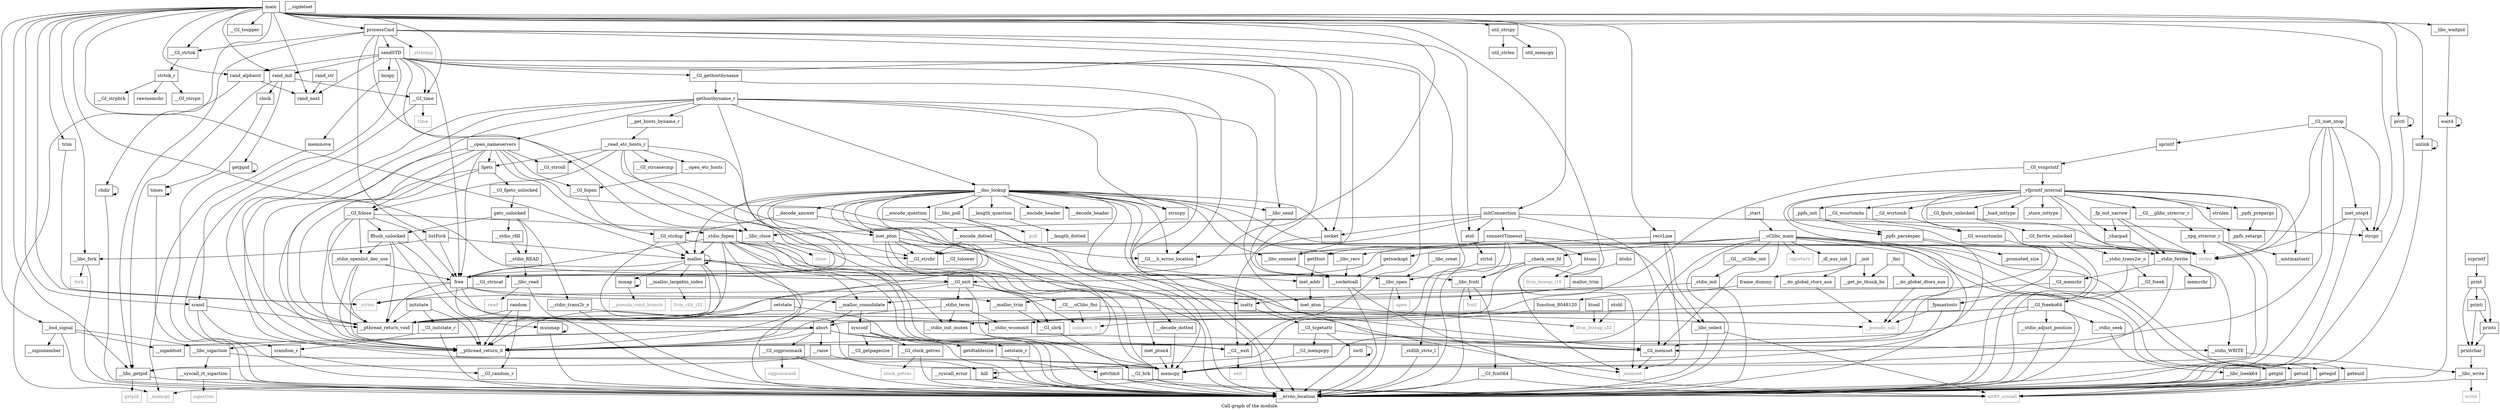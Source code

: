 digraph "Call graph of the module." {
  label="Call graph of the module.";
  node [shape=record];

  Node___GI_memset [label="{__GI_memset}"];
  Node___libc_getpid [label="{__libc_getpid}"];
  Node_setstate [label="{setstate}"];
  Node_getppid [label="{getppid}"];
  Node___GI_strchr [label="{__GI_strchr}"];
  Node_getsockopt [label="{getsockopt}"];
  Node_htonl [label="{htonl}"];
  Node_initstate [label="{initstate}"];
  Node___sigaddset [label="{__sigaddset}"];
  Node___libc_fork [label="{__libc_fork}"];
  Node___libc_close [label="{__libc_close}"];
  Node_ntohs [label="{ntohs}"];
  Node_kill [label="{kill}"];
  Node___GI_random_r [label="{__GI_random_r}"];
  Node_strcpy [label="{strcpy}"];
  Node___libc_recv [label="{__libc_recv}"];
  Node_ntohl [label="{ntohl}"];
  Node_abort [label="{abort}"];
  Node_prctl [label="{prctl}"];
  Node_srand [label="{srand}"];
  Node___sigdelset [label="{__sigdelset}"];
  Node_inet_addr [label="{inet_addr}"];
  Node___libc_send [label="{__libc_send}"];
  Node___libc_select [label="{__libc_select}"];
  Node___GI_time [label="{__GI_time}"];
  Node_unlink [label="{unlink}"];
  Node_bcopy [label="{bcopy}"];
  Node_socket [label="{socket}"];
  Node___malloc_largebin_index [label="{__malloc_largebin_index}"];
  Node___GI_gethostbyname [label="{__GI_gethostbyname}"];
  Node___libc_waitpid [label="{__libc_waitpid}"];
  Node___libc_write [label="{__libc_write}"];
  Node___bsd_signal [label="{__bsd_signal}"];
  Node___GI_strtok [label="{__GI_strtok}"];
  Node_malloc [label="{malloc}"];
  Node_setstate_r [label="{setstate_r}"];
  Node_srandom_r [label="{srandom_r}"];
  Node___malloc_trim [label="{__malloc_trim}"];
  Node___sigismember [label="{__sigismember}"];
  Node___GI_toupper [label="{__GI_toupper}"];
  Node_htons [label="{htons}"];
  Node___errno_location [label="{__errno_location}"];
  Node_random [label="{random}"];
  Node_clock [label="{clock}"];
  Node_gethostbyname_r [label="{gethostbyname_r}"];
  Node___malloc_consolidate [label="{__malloc_consolidate}"];
  Node_free [label="{free}"];
  Node___libc_connect [label="{__libc_connect}"];
  Node___raise [label="{__raise}"];
  Node__dl_aux_init [label="{_dl_aux_init}"];
  Node___GI_brk [label="{__GI_brk}"];
  Node___syscall_error [label="{__syscall_error}"];
  Node___libc_poll [label="{__libc_poll}"];
  Node___GI_fclose [label="{__GI_fclose}"];
  Node__stdio_fopen [label="{_stdio_fopen}"];
  Node__stdio_init [label="{_stdio_init}"];
  Node___stdio_init_mutex [label="{__stdio_init_mutex}"];
  Node__stdio_term [label="{_stdio_term}"];
  Node___stdio_wcommit [label="{__stdio_wcommit}"];
  Node_fgets [label="{fgets}"];
  Node__stdio_openlist_dec_use [label="{_stdio_openlist_dec_use}"];
  Node_fflush_unlocked [label="{fflush_unlocked}"];
  Node___GI_fgets_unlocked [label="{__GI_fgets_unlocked}"];
  Node___GI_strcoll [label="{__GI_strcoll}"];
  Node_strlen [color="gray50", fontcolor="gray50", label="{strlen}"];
  Node___GI_strncat [label="{__GI_strncat}"];
  Node_rawmemchr [label="{rawmemchr}"];
  Node___GI_strspn [label="{__GI_strspn}"];
  Node___GI_strdup [label="{__GI_strdup}"];
  Node_isatty [label="{isatty}"];
  Node___GI_tcgetattr [label="{__GI_tcgetattr}"];
  Node_inet_pton4 [label="{inet_pton4}"];
  Node_inet_pton [label="{inet_pton}"];
  Node_inet_ntop4 [label="{inet_ntop4}"];
  Node___GI_inet_ntop [label="{__GI_inet_ntop}"];
  Node___encode_header [label="{__encode_header}"];
  Node___decode_header [label="{__decode_header}"];
  Node___encode_question [label="{__encode_question}"];
  Node___length_question [label="{__length_question}"];
  Node___decode_answer [label="{__decode_answer}"];
  Node___open_etc_hosts [label="{__open_etc_hosts}"];
  Node___read_etc_hosts_r [label="{__read_etc_hosts_r}"];
  Node_ioctl [label="{ioctl}"];
  Node___GI_tolower [label="{__GI_tolower}"];
  Node_sprintf [label="{sprintf}"];
  Node___GI_vsnprintf [label="{__GI_vsnprintf}"];
  Node___stdio_WRITE [label="{__stdio_WRITE}"];
  Node__charpad [label="{_charpad}"];
  Node__fp_out_narrow [label="{_fp_out_narrow}"];
  Node__vfprintf_internal [label="{_vfprintf_internal}"];
  Node__ppfs_init [label="{_ppfs_init}"];
  Node__ppfs_prepargs [label="{_ppfs_prepargs}"];
  Node__ppfs_setargs [label="{_ppfs_setargs}"];
  Node__promoted_size [label="{_promoted_size}"];
  Node___GI_fopen [label="{__GI_fopen}"];
  Node___GI_initstate_r [label="{__GI_initstate_r}"];
  Node_atol [label="{atol}"];
  Node_strtol [label="{strtol}"];
  Node__stdlib_strto_l [label="{_stdlib_strto_l}"];
  Node___GI_exit [label="{__GI_exit}"];
  Node_sysconf [label="{sysconf}"];
  Node___GI___uClibc_fini [label="{__GI___uClibc_fini}"];
  Node___pthread_return_0 [label="{__pthread_return_0}"];
  Node___pthread_return_void [label="{__pthread_return_void}"];
  Node___check_one_fd [label="{__check_one_fd}"];
  Node___GI___uClibc_init [label="{__GI___uClibc_init}"];
  Node___uClibc_main [label="{__uClibc_main}"];
  Node___libc_sigaction [label="{__libc_sigaction}"];
  Node_mmap [label="{mmap}"];
  Node___socketcall [label="{__socketcall}"];
  Node___syscall_rt_sigaction [label="{__syscall_rt_sigaction}"];
  Node___GI_clock_getres [label="{__GI_clock_getres}"];
  Node_getdtablesize [label="{getdtablesize}"];
  Node_getegid [label="{getegid}"];
  Node_geteuid [label="{geteuid}"];
  Node_getgid [label="{getgid}"];
  Node___GI_getpagesize [label="{__GI_getpagesize}"];
  Node_getrlimit [label="{getrlimit}"];
  Node_getuid [label="{getuid}"];
  Node_munmap [label="{munmap}"];
  Node___libc_open [label="{__libc_open}"];
  Node___libc_creat [label="{__libc_creat}"];
  Node___GI_sbrk [label="{__GI_sbrk}"];
  Node___GI_sigprocmask [label="{__GI_sigprocmask}"];
  Node_times [label="{times}"];
  Node_wait4 [label="{wait4}"];
  Node___GI___h_errno_location [label="{__GI___h_errno_location}"];
  Node_memcpy [label="{memcpy}"];
  Node_memmove [label="{memmove}"];
  Node_strncpy [label="{strncpy}"];
  Node_strtok_r [label="{strtok_r}"];
  Node___GI_strpbrk [label="{__GI_strpbrk}"];
  Node_inet_aton [label="{inet_aton}"];
  Node___dns_lookup [label="{__dns_lookup}"];
  Node___open_nameservers [label="{__open_nameservers}"];
  Node___get_hosts_byname_r [label="{__get_hosts_byname_r}"];
  Node_sigaction [color="gray50", fontcolor="gray50", label="{sigaction}"];
  Node_clock_getres [color="gray50", fontcolor="gray50", label="{clock_getres}"];
  Node_open [color="gray50", fontcolor="gray50", label="{open}"];
  Node_sigprocmask [color="gray50", fontcolor="gray50", label="{sigprocmask}"];
  Node_poll [color="gray50", fontcolor="gray50", label="{poll}"];
  Node_read [color="gray50", fontcolor="gray50", label="{read}"];
  Node__ppfs_parsespec [label="{_ppfs_parsespec}"];
  Node_getc_unlocked [label="{getc_unlocked}"];
  Node___GI_fputs_unlocked [label="{__GI_fputs_unlocked}"];
  Node___GI_fwrite_unlocked [label="{__GI_fwrite_unlocked}"];
  Node_strnlen [label="{strnlen}"];
  Node___GI_mempcpy [label="{__GI_mempcpy}"];
  Node___GI___glibc_strerror_r [label="{__GI___glibc_strerror_r}"];
  Node___xpg_strerror_r [label="{__xpg_strerror_r}"];
  Node___GI_strcasecmp [label="{__GI_strcasecmp}"];
  Node___encode_dotted [label="{__encode_dotted}"];
  Node___decode_dotted [label="{__decode_dotted}"];
  Node___length_dotted [label="{__length_dotted}"];
  Node___GI_wcrtomb [label="{__GI_wcrtomb}"];
  Node___GI_wcsrtombs [label="{__GI_wcsrtombs}"];
  Node___GI_wcsnrtombs [label="{__GI_wcsnrtombs}"];
  Node___stdio_READ [label="{__stdio_READ}"];
  Node___stdio_fwrite [label="{__stdio_fwrite}"];
  Node___stdio_rfill [label="{__stdio_rfill}"];
  Node___stdio_trans2r_o [label="{__stdio_trans2r_o}"];
  Node___stdio_trans2w_o [label="{__stdio_trans2w_o}"];
  Node__load_inttype [label="{_load_inttype}"];
  Node__store_inttype [label="{_store_inttype}"];
  Node__uintmaxtostr [label="{_uintmaxtostr}"];
  Node__fpmaxtostr [label="{_fpmaxtostr}"];
  Node___GI_memchr [label="{__GI_memchr}"];
  Node_memrchr [label="{memrchr}"];
  Node___libc_read [label="{__libc_read}"];
  Node___GI_fseek [label="{__GI_fseek}"];
  Node___GI_fseeko64 [label="{__GI_fseeko64}"];
  Node___stdio_adjust_position [label="{__stdio_adjust_position}"];
  Node___stdio_seek [label="{__stdio_seek}"];
  Node___libc_lseek64 [label="{__libc_lseek64}"];
  Node___do_global_ctors_aux [label="{__do_global_ctors_aux}"];
  Node__fini [label="{_fini}"];
  Node_llvm_bswap_i32 [color="gray50", fontcolor="gray50", label="{llvm_bswap_i32}"];
  Node_llvm_ctlz_i32 [color="gray50", fontcolor="gray50", label="{llvm_ctlz_i32}"];
  Node__memcpy [color="gray50", fontcolor="gray50", label="{_memcpy}"];
  Node__strlen [color="gray50", fontcolor="gray50", label="{_strlen}"];
  Node__memset [color="gray50", fontcolor="gray50", label="{_memset}"];
  Node__strncmp [color="gray50", fontcolor="gray50", label="{_strncmp}"];
  Node_llvm_bswap_i16 [color="gray50", fontcolor="gray50", label="{llvm_bswap_i16}"];
  Node_unknown_0 [color="gray50", fontcolor="gray50", label="{unknown_0}"];
  Node_fcntl [color="gray50", fontcolor="gray50", label="{fcntl}"];
  Node_int80_syscall [color="gray50", fontcolor="gray50", label="{int80_syscall}"];
  Node_exit [color="gray50", fontcolor="gray50", label="{exit}"];
  Node_close [color="gray50", fontcolor="gray50", label="{close}"];
  Node_fork [color="gray50", fontcolor="gray50", label="{fork}"];
  Node_getpid [color="gray50", fontcolor="gray50", label="{getpid}"];
  Node_time [color="gray50", fontcolor="gray50", label="{time}"];
  Node_write [color="gray50", fontcolor="gray50", label="{write}"];
  Node_sigreturn [color="gray50", fontcolor="gray50", label="{sigreturn}"];
  Node___pseudo_call [color="gray50", fontcolor="gray50", label="{__pseudo_call}"];
  Node___pseudo_cond_branch [color="gray50", fontcolor="gray50", label="{__pseudo_cond_branch}"];
  Node__init [label="{_init}"];
  Node___get_pc_thunk_bx [label="{__get_pc_thunk_bx}"];
  Node___do_global_dtors_aux [label="{__do_global_dtors_aux}"];
  Node_frame_dummy [label="{frame_dummy}"];
  Node_function_8048120 [label="{function_8048120}"];
  Node__start [label="{_start}"];
  Node_rand_init [label="{rand_init}"];
  Node_rand_next [label="{rand_next}"];
  Node_rand_str [label="{rand_str}"];
  Node_rand_alphastr [label="{rand_alphastr}"];
  Node_util_strlen [label="{util_strlen}"];
  Node_util_memcpy [label="{util_memcpy}"];
  Node_util_strcpy [label="{util_strcpy}"];
  Node_printchar [label="{printchar}"];
  Node_prints [label="{prints}"];
  Node_malloc_trim [label="{malloc_trim}"];
  Node_printi [label="{printi}"];
  Node_print [label="{print}"];
  Node_szprintf [label="{szprintf}"];
  Node_trim [label="{trim}"];
  Node_getHost [label="{getHost}"];
  Node_recvLine [label="{recvLine}"];
  Node_connectTimeout [label="{connectTimeout}"];
  Node_listFork [label="{listFork}"];
  Node_sendSTD [label="{sendSTD}"];
  Node_processCmd [label="{processCmd}"];
  Node_initConnection [label="{initConnection}"];
  Node_main [label="{main}"];
  Node___libc_fcntl [label="{__libc_fcntl}"];
  Node___GI_fcntl64 [label="{__GI_fcntl64}"];
  Node___GI__exit [label="{__GI__exit}"];
  Node_chdir [label="{chdir}"];
  Node___GI_memset -> Node__memset;
  Node___libc_getpid -> Node___errno_location;
  Node___libc_getpid -> Node_getpid;
  Node_setstate -> Node_setstate_r;
  Node_setstate -> Node___pthread_return_0;
  Node_setstate -> Node___pthread_return_void;
  Node_getppid -> Node_getppid;
  Node_getppid -> Node___errno_location;
  Node_getsockopt -> Node___socketcall;
  Node_htonl -> Node_llvm_bswap_i32;
  Node_initstate -> Node___GI_initstate_r;
  Node_initstate -> Node___pthread_return_0;
  Node_initstate -> Node___pthread_return_void;
  Node___libc_fork -> Node___errno_location;
  Node___libc_fork -> Node_fork;
  Node___libc_close -> Node___errno_location;
  Node___libc_close -> Node_close;
  Node_ntohs -> Node_llvm_bswap_i16;
  Node_kill -> Node_kill;
  Node_kill -> Node___errno_location;
  Node___libc_recv -> Node___socketcall;
  Node_ntohl -> Node_llvm_bswap_i32;
  Node_abort -> Node___GI_memset;
  Node_abort -> Node___sigaddset;
  Node_abort -> Node___raise;
  Node_abort -> Node___pthread_return_0;
  Node_abort -> Node___libc_sigaction;
  Node_abort -> Node___GI_sigprocmask;
  Node_abort -> Node___GI__exit;
  Node_prctl -> Node_prctl;
  Node_prctl -> Node___errno_location;
  Node_srand -> Node_srandom_r;
  Node_srand -> Node___pthread_return_0;
  Node_srand -> Node___pthread_return_void;
  Node_inet_addr -> Node_inet_aton;
  Node___libc_send -> Node___socketcall;
  Node___libc_select -> Node___errno_location;
  Node___libc_select -> Node_int80_syscall;
  Node___GI_time -> Node___errno_location;
  Node___GI_time -> Node_time;
  Node_unlink -> Node_unlink;
  Node_unlink -> Node___errno_location;
  Node_bcopy -> Node_memmove;
  Node_socket -> Node___socketcall;
  Node___malloc_largebin_index -> Node_llvm_ctlz_i32;
  Node___GI_gethostbyname -> Node_gethostbyname_r;
  Node___GI_gethostbyname -> Node___GI___h_errno_location;
  Node___libc_waitpid -> Node_wait4;
  Node___libc_write -> Node___errno_location;
  Node___libc_write -> Node_write;
  Node___bsd_signal -> Node___sigaddset;
  Node___bsd_signal -> Node___sigismember;
  Node___bsd_signal -> Node___errno_location;
  Node___bsd_signal -> Node___libc_sigaction;
  Node___GI_strtok -> Node_strtok_r;
  Node_malloc -> Node___malloc_largebin_index;
  Node_malloc -> Node_malloc;
  Node_malloc -> Node___errno_location;
  Node_malloc -> Node___malloc_consolidate;
  Node_malloc -> Node_free;
  Node_malloc -> Node___pthread_return_0;
  Node_malloc -> Node___pthread_return_void;
  Node_malloc -> Node_mmap;
  Node_malloc -> Node___GI_sbrk;
  Node_setstate_r -> Node___errno_location;
  Node_srandom_r -> Node___GI_random_r;
  Node___malloc_trim -> Node___GI_sbrk;
  Node_htons -> Node_llvm_bswap_i16;
  Node_random -> Node___GI_random_r;
  Node_random -> Node___pthread_return_0;
  Node_random -> Node___pthread_return_void;
  Node_clock -> Node_times;
  Node_gethostbyname_r -> Node___errno_location;
  Node_gethostbyname_r -> Node_free;
  Node_gethostbyname_r -> Node___pthread_return_0;
  Node_gethostbyname_r -> Node___pthread_return_void;
  Node_gethostbyname_r -> Node_memcpy;
  Node_gethostbyname_r -> Node_strncpy;
  Node_gethostbyname_r -> Node_inet_aton;
  Node_gethostbyname_r -> Node___dns_lookup;
  Node_gethostbyname_r -> Node___open_nameservers;
  Node_gethostbyname_r -> Node___get_hosts_byname_r;
  Node___malloc_consolidate -> Node_abort;
  Node___malloc_consolidate -> Node_sysconf;
  Node_free -> Node_abort;
  Node_free -> Node___malloc_trim;
  Node_free -> Node___malloc_consolidate;
  Node_free -> Node___pthread_return_0;
  Node_free -> Node___pthread_return_void;
  Node_free -> Node_munmap;
  Node___libc_connect -> Node___socketcall;
  Node___raise -> Node___libc_getpid;
  Node___raise -> Node_kill;
  Node___GI_brk -> Node___errno_location;
  Node___GI_brk -> Node_int80_syscall;
  Node___syscall_error -> Node___errno_location;
  Node___libc_poll -> Node___errno_location;
  Node___libc_poll -> Node_poll;
  Node___GI_fclose -> Node___libc_close;
  Node___GI_fclose -> Node_free;
  Node___GI_fclose -> Node__stdio_openlist_dec_use;
  Node___GI_fclose -> Node_fflush_unlocked;
  Node___GI_fclose -> Node___pthread_return_0;
  Node___GI_fclose -> Node___pthread_return_void;
  Node__stdio_fopen -> Node_malloc;
  Node__stdio_fopen -> Node___errno_location;
  Node__stdio_fopen -> Node_free;
  Node__stdio_fopen -> Node___stdio_init_mutex;
  Node__stdio_fopen -> Node_isatty;
  Node__stdio_fopen -> Node___pthread_return_0;
  Node__stdio_fopen -> Node___pthread_return_void;
  Node__stdio_fopen -> Node___libc_open;
  Node__stdio_fopen -> Node___libc_fcntl;
  Node__stdio_init -> Node___errno_location;
  Node__stdio_init -> Node_isatty;
  Node___stdio_init_mutex -> Node_memcpy;
  Node__stdio_term -> Node___stdio_init_mutex;
  Node__stdio_term -> Node___stdio_wcommit;
  Node__stdio_term -> Node___pthread_return_0;
  Node___stdio_wcommit -> Node___stdio_WRITE;
  Node_fgets -> Node___GI_fgets_unlocked;
  Node_fgets -> Node___pthread_return_0;
  Node_fgets -> Node___pthread_return_void;
  Node__stdio_openlist_dec_use -> Node_free;
  Node__stdio_openlist_dec_use -> Node___pthread_return_0;
  Node__stdio_openlist_dec_use -> Node___pthread_return_void;
  Node_fflush_unlocked -> Node___stdio_wcommit;
  Node_fflush_unlocked -> Node__stdio_openlist_dec_use;
  Node_fflush_unlocked -> Node___pthread_return_0;
  Node_fflush_unlocked -> Node___pthread_return_void;
  Node___GI_fgets_unlocked -> Node_getc_unlocked;
  Node___GI_strncat -> Node__strlen;
  Node___GI_strdup -> Node_malloc;
  Node___GI_strdup -> Node_strlen;
  Node___GI_strdup -> Node_memcpy;
  Node_isatty -> Node___GI_tcgetattr;
  Node___GI_tcgetattr -> Node___GI_memset;
  Node___GI_tcgetattr -> Node_ioctl;
  Node___GI_tcgetattr -> Node___GI_mempcpy;
  Node_inet_pton4 -> Node_memcpy;
  Node_inet_pton -> Node___GI_memset;
  Node_inet_pton -> Node___GI_strchr;
  Node_inet_pton -> Node___errno_location;
  Node_inet_pton -> Node_inet_pton4;
  Node_inet_pton -> Node___GI_tolower;
  Node_inet_pton -> Node_memcpy;
  Node_inet_ntop4 -> Node_strcpy;
  Node_inet_ntop4 -> Node___errno_location;
  Node_inet_ntop4 -> Node_strlen;
  Node___GI_inet_ntop -> Node___GI_memset;
  Node___GI_inet_ntop -> Node_strcpy;
  Node___GI_inet_ntop -> Node___errno_location;
  Node___GI_inet_ntop -> Node_strlen;
  Node___GI_inet_ntop -> Node_inet_ntop4;
  Node___GI_inet_ntop -> Node_sprintf;
  Node___encode_question -> Node___encode_dotted;
  Node___length_question -> Node___length_dotted;
  Node___decode_answer -> Node___GI_strdup;
  Node___decode_answer -> Node___decode_dotted;
  Node___open_etc_hosts -> Node___GI_fopen;
  Node___read_etc_hosts_r -> Node___GI_strchr;
  Node___read_etc_hosts_r -> Node___errno_location;
  Node___read_etc_hosts_r -> Node___GI_fclose;
  Node___read_etc_hosts_r -> Node_fgets;
  Node___read_etc_hosts_r -> Node___GI_strcoll;
  Node___read_etc_hosts_r -> Node_inet_pton;
  Node___read_etc_hosts_r -> Node___open_etc_hosts;
  Node___read_etc_hosts_r -> Node___GI_strcasecmp;
  Node_ioctl -> Node___errno_location;
  Node_ioctl -> Node_ioctl;
  Node_sprintf -> Node___GI_vsnprintf;
  Node___GI_vsnprintf -> Node___stdio_init_mutex;
  Node___GI_vsnprintf -> Node__vfprintf_internal;
  Node___stdio_WRITE -> Node___libc_write;
  Node__charpad -> Node___stdio_fwrite;
  Node__fp_out_narrow -> Node_strlen;
  Node__fp_out_narrow -> Node__charpad;
  Node__fp_out_narrow -> Node___stdio_fwrite;
  Node__vfprintf_internal -> Node___errno_location;
  Node__vfprintf_internal -> Node_strlen;
  Node__vfprintf_internal -> Node__charpad;
  Node__vfprintf_internal -> Node__ppfs_init;
  Node__vfprintf_internal -> Node__ppfs_prepargs;
  Node__vfprintf_internal -> Node__ppfs_setargs;
  Node__vfprintf_internal -> Node__ppfs_parsespec;
  Node__vfprintf_internal -> Node___GI_fputs_unlocked;
  Node__vfprintf_internal -> Node_strnlen;
  Node__vfprintf_internal -> Node___GI___glibc_strerror_r;
  Node__vfprintf_internal -> Node___GI_wcrtomb;
  Node__vfprintf_internal -> Node___GI_wcsrtombs;
  Node__vfprintf_internal -> Node___stdio_fwrite;
  Node__vfprintf_internal -> Node__load_inttype;
  Node__vfprintf_internal -> Node__store_inttype;
  Node__vfprintf_internal -> Node__uintmaxtostr;
  Node__vfprintf_internal -> Node__fpmaxtostr;
  Node__ppfs_init -> Node___GI_memset;
  Node__ppfs_init -> Node__ppfs_parsespec;
  Node__ppfs_prepargs -> Node__ppfs_setargs;
  Node___GI_fopen -> Node__stdio_fopen;
  Node___GI_initstate_r -> Node_srandom_r;
  Node___GI_initstate_r -> Node___errno_location;
  Node_atol -> Node_strtol;
  Node_strtol -> Node__stdlib_strto_l;
  Node__stdlib_strto_l -> Node___errno_location;
  Node___GI_exit -> Node__stdio_term;
  Node___GI_exit -> Node___GI___uClibc_fini;
  Node___GI_exit -> Node___pthread_return_0;
  Node___GI_exit -> Node___pthread_return_void;
  Node___GI_exit -> Node_unknown_0;
  Node___GI_exit -> Node___GI__exit;
  Node_sysconf -> Node___errno_location;
  Node_sysconf -> Node___GI_clock_getres;
  Node_sysconf -> Node_getdtablesize;
  Node_sysconf -> Node___GI_getpagesize;
  Node___GI___uClibc_fini -> Node_unknown_0;
  Node___GI___uClibc_fini -> Node___pseudo_call;
  Node___check_one_fd -> Node_abort;
  Node___check_one_fd -> Node___libc_open;
  Node___check_one_fd -> Node___libc_fcntl;
  Node___GI___uClibc_init -> Node__stdio_init;
  Node___uClibc_main -> Node___GI_memset;
  Node___uClibc_main -> Node___errno_location;
  Node___uClibc_main -> Node__dl_aux_init;
  Node___uClibc_main -> Node___GI_exit;
  Node___uClibc_main -> Node___check_one_fd;
  Node___uClibc_main -> Node___GI___uClibc_init;
  Node___uClibc_main -> Node_getegid;
  Node___uClibc_main -> Node_geteuid;
  Node___uClibc_main -> Node_getgid;
  Node___uClibc_main -> Node_getuid;
  Node___uClibc_main -> Node___GI___h_errno_location;
  Node___uClibc_main -> Node_memcpy;
  Node___uClibc_main -> Node_sigreturn;
  Node___uClibc_main -> Node___pseudo_call;
  Node___libc_sigaction -> Node___syscall_rt_sigaction;
  Node___libc_sigaction -> Node_memcpy;
  Node_mmap -> Node_mmap;
  Node_mmap -> Node___pseudo_cond_branch;
  Node___socketcall -> Node___errno_location;
  Node___socketcall -> Node_int80_syscall;
  Node___syscall_rt_sigaction -> Node___errno_location;
  Node___syscall_rt_sigaction -> Node_sigaction;
  Node___GI_clock_getres -> Node___errno_location;
  Node___GI_clock_getres -> Node_clock_getres;
  Node_getdtablesize -> Node_getrlimit;
  Node_getegid -> Node___errno_location;
  Node_getegid -> Node_int80_syscall;
  Node_geteuid -> Node___errno_location;
  Node_geteuid -> Node_int80_syscall;
  Node_getgid -> Node___errno_location;
  Node_getgid -> Node_int80_syscall;
  Node_getrlimit -> Node___errno_location;
  Node_getrlimit -> Node_int80_syscall;
  Node_getuid -> Node___errno_location;
  Node_getuid -> Node_int80_syscall;
  Node_munmap -> Node___errno_location;
  Node_munmap -> Node_munmap;
  Node___libc_open -> Node___errno_location;
  Node___libc_open -> Node_open;
  Node___libc_creat -> Node___libc_open;
  Node___GI_sbrk -> Node___GI_brk;
  Node___GI_sigprocmask -> Node___errno_location;
  Node___GI_sigprocmask -> Node_sigprocmask;
  Node_times -> Node___errno_location;
  Node_times -> Node_times;
  Node_wait4 -> Node___errno_location;
  Node_wait4 -> Node_wait4;
  Node_memcpy -> Node__memcpy;
  Node_memmove -> Node__memcpy;
  Node_strncpy -> Node__memset;
  Node_strtok_r -> Node_rawmemchr;
  Node_strtok_r -> Node___GI_strspn;
  Node_strtok_r -> Node___GI_strpbrk;
  Node_inet_aton -> Node_llvm_bswap_i32;
  Node___dns_lookup -> Node___GI_memset;
  Node___dns_lookup -> Node___libc_close;
  Node___dns_lookup -> Node___libc_recv;
  Node___dns_lookup -> Node_inet_addr;
  Node___dns_lookup -> Node___libc_send;
  Node___dns_lookup -> Node_socket;
  Node___dns_lookup -> Node_malloc;
  Node___dns_lookup -> Node___errno_location;
  Node___dns_lookup -> Node_free;
  Node___dns_lookup -> Node___libc_connect;
  Node___dns_lookup -> Node___libc_poll;
  Node___dns_lookup -> Node_strlen;
  Node___dns_lookup -> Node___GI_strncat;
  Node___dns_lookup -> Node_inet_pton;
  Node___dns_lookup -> Node___encode_header;
  Node___dns_lookup -> Node___decode_header;
  Node___dns_lookup -> Node___encode_question;
  Node___dns_lookup -> Node___length_question;
  Node___dns_lookup -> Node___decode_answer;
  Node___dns_lookup -> Node___pthread_return_0;
  Node___dns_lookup -> Node___pthread_return_void;
  Node___dns_lookup -> Node___GI___h_errno_location;
  Node___dns_lookup -> Node_memcpy;
  Node___dns_lookup -> Node_strncpy;
  Node___open_nameservers -> Node_free;
  Node___open_nameservers -> Node___GI_fclose;
  Node___open_nameservers -> Node_fgets;
  Node___open_nameservers -> Node___GI_strcoll;
  Node___open_nameservers -> Node___GI_strdup;
  Node___open_nameservers -> Node___GI_fopen;
  Node___open_nameservers -> Node___pthread_return_0;
  Node___open_nameservers -> Node___pthread_return_void;
  Node___open_nameservers -> Node___GI___h_errno_location;
  Node___get_hosts_byname_r -> Node___read_etc_hosts_r;
  Node__ppfs_parsespec -> Node__promoted_size;
  Node__ppfs_parsespec -> Node_memcpy;
  Node_getc_unlocked -> Node_fflush_unlocked;
  Node_getc_unlocked -> Node___stdio_READ;
  Node_getc_unlocked -> Node___stdio_rfill;
  Node_getc_unlocked -> Node___stdio_trans2r_o;
  Node___GI_fputs_unlocked -> Node_strlen;
  Node___GI_fputs_unlocked -> Node___GI_fwrite_unlocked;
  Node___GI_fwrite_unlocked -> Node___errno_location;
  Node___GI_fwrite_unlocked -> Node___stdio_fwrite;
  Node___GI_fwrite_unlocked -> Node___stdio_trans2w_o;
  Node___GI_mempcpy -> Node_memcpy;
  Node___GI___glibc_strerror_r -> Node___xpg_strerror_r;
  Node___xpg_strerror_r -> Node___errno_location;
  Node___xpg_strerror_r -> Node_strlen;
  Node___xpg_strerror_r -> Node_memcpy;
  Node___xpg_strerror_r -> Node__uintmaxtostr;
  Node___encode_dotted -> Node___GI_strchr;
  Node___encode_dotted -> Node_strlen;
  Node___encode_dotted -> Node_memcpy;
  Node___decode_dotted -> Node_memcpy;
  Node___GI_wcrtomb -> Node___GI_wcsnrtombs;
  Node___GI_wcsrtombs -> Node___GI_wcsnrtombs;
  Node___GI_wcsnrtombs -> Node___errno_location;
  Node___stdio_READ -> Node___libc_read;
  Node___stdio_fwrite -> Node___stdio_wcommit;
  Node___stdio_fwrite -> Node___stdio_WRITE;
  Node___stdio_fwrite -> Node_memcpy;
  Node___stdio_fwrite -> Node___GI_memchr;
  Node___stdio_fwrite -> Node_memrchr;
  Node___stdio_rfill -> Node___stdio_READ;
  Node___stdio_trans2r_o -> Node___errno_location;
  Node___stdio_trans2r_o -> Node___stdio_wcommit;
  Node___stdio_trans2w_o -> Node___errno_location;
  Node___stdio_trans2w_o -> Node___GI_fseek;
  Node__fpmaxtostr -> Node___GI_memset;
  Node__fpmaxtostr -> Node___pseudo_call;
  Node___GI_memchr -> Node__strlen;
  Node___libc_read -> Node___errno_location;
  Node___libc_read -> Node_read;
  Node___GI_fseek -> Node___GI_fseeko64;
  Node___GI_fseeko64 -> Node___errno_location;
  Node___GI_fseeko64 -> Node___stdio_wcommit;
  Node___GI_fseeko64 -> Node___pthread_return_0;
  Node___GI_fseeko64 -> Node___pthread_return_void;
  Node___GI_fseeko64 -> Node___stdio_adjust_position;
  Node___GI_fseeko64 -> Node___stdio_seek;
  Node___stdio_adjust_position -> Node___errno_location;
  Node___stdio_seek -> Node___libc_lseek64;
  Node___libc_lseek64 -> Node___errno_location;
  Node___libc_lseek64 -> Node_int80_syscall;
  Node___do_global_ctors_aux -> Node___pseudo_call;
  Node__fini -> Node___get_pc_thunk_bx;
  Node__fini -> Node___do_global_dtors_aux;
  Node__init -> Node___do_global_ctors_aux;
  Node__init -> Node___get_pc_thunk_bx;
  Node__init -> Node_frame_dummy;
  Node___do_global_dtors_aux -> Node___pseudo_call;
  Node_frame_dummy -> Node_function_8048120;
  Node_function_8048120 -> Node_unknown_0;
  Node__start -> Node___uClibc_main;
  Node_rand_init -> Node___libc_getpid;
  Node_rand_init -> Node_getppid;
  Node_rand_init -> Node___GI_time;
  Node_rand_init -> Node_clock;
  Node_rand_str -> Node_rand_next;
  Node_rand_alphastr -> Node__memcpy;
  Node_rand_alphastr -> Node_rand_next;
  Node_util_strcpy -> Node_util_strlen;
  Node_util_strcpy -> Node_util_memcpy;
  Node_printchar -> Node___libc_write;
  Node_prints -> Node_printchar;
  Node_malloc_trim -> Node___malloc_trim;
  Node_malloc_trim -> Node___malloc_consolidate;
  Node_printi -> Node_printchar;
  Node_printi -> Node_prints;
  Node_print -> Node_printchar;
  Node_print -> Node_prints;
  Node_print -> Node_printi;
  Node_szprintf -> Node_print;
  Node_trim -> Node__strlen;
  Node_getHost -> Node_inet_addr;
  Node_recvLine -> Node___libc_recv;
  Node_recvLine -> Node___libc_select;
  Node_recvLine -> Node__memset;
  Node_connectTimeout -> Node_getsockopt;
  Node_connectTimeout -> Node___libc_select;
  Node_connectTimeout -> Node_htons;
  Node_connectTimeout -> Node___errno_location;
  Node_connectTimeout -> Node___libc_connect;
  Node_connectTimeout -> Node__memset;
  Node_connectTimeout -> Node_getHost;
  Node_connectTimeout -> Node___libc_fcntl;
  Node_listFork -> Node___libc_fork;
  Node_listFork -> Node_malloc;
  Node_listFork -> Node_free;
  Node_sendSTD -> Node___libc_close;
  Node_sendSTD -> Node_srand;
  Node_sendSTD -> Node___libc_send;
  Node_sendSTD -> Node___GI_time;
  Node_sendSTD -> Node_bcopy;
  Node_sendSTD -> Node_socket;
  Node_sendSTD -> Node___GI_gethostbyname;
  Node_sendSTD -> Node_free;
  Node_sendSTD -> Node___libc_connect;
  Node_sendSTD -> Node_rand_init;
  Node_sendSTD -> Node_rand_next;
  Node_sendSTD -> Node_rand_alphastr;
  Node_sendSTD -> Node___GI__exit;
  Node_processCmd -> Node___libc_getpid;
  Node_processCmd -> Node___GI_strchr;
  Node_processCmd -> Node_kill;
  Node_processCmd -> Node___GI_strtok;
  Node_processCmd -> Node_atol;
  Node_processCmd -> Node__strncmp;
  Node_processCmd -> Node_listFork;
  Node_processCmd -> Node_sendSTD;
  Node_processCmd -> Node___GI__exit;
  Node_initConnection -> Node___GI_memset;
  Node_initConnection -> Node___GI_strchr;
  Node_initConnection -> Node___libc_close;
  Node_initConnection -> Node_strcpy;
  Node_initConnection -> Node_socket;
  Node_initConnection -> Node_atol;
  Node_initConnection -> Node_connectTimeout;
  Node_main -> Node___libc_getpid;
  Node_main -> Node___libc_fork;
  Node_main -> Node_strcpy;
  Node_main -> Node_prctl;
  Node_main -> Node_srand;
  Node_main -> Node___GI_time;
  Node_main -> Node_unlink;
  Node_main -> Node___libc_waitpid;
  Node_main -> Node___bsd_signal;
  Node_main -> Node___GI_strtok;
  Node_main -> Node_malloc;
  Node_main -> Node___GI_toupper;
  Node_main -> Node_free;
  Node_main -> Node___GI_exit;
  Node_main -> Node__strlen;
  Node_main -> Node__memset;
  Node_main -> Node_rand_init;
  Node_main -> Node_rand_next;
  Node_main -> Node_rand_alphastr;
  Node_main -> Node_util_strcpy;
  Node_main -> Node_trim;
  Node_main -> Node_recvLine;
  Node_main -> Node_processCmd;
  Node_main -> Node_initConnection;
  Node_main -> Node_chdir;
  Node___libc_fcntl -> Node___errno_location;
  Node___libc_fcntl -> Node_fcntl;
  Node___libc_fcntl -> Node___GI_fcntl64;
  Node___GI_fcntl64 -> Node___errno_location;
  Node___GI_fcntl64 -> Node_int80_syscall;
  Node___GI__exit -> Node_exit;
  Node_chdir -> Node___errno_location;
  Node_chdir -> Node_chdir;
}
